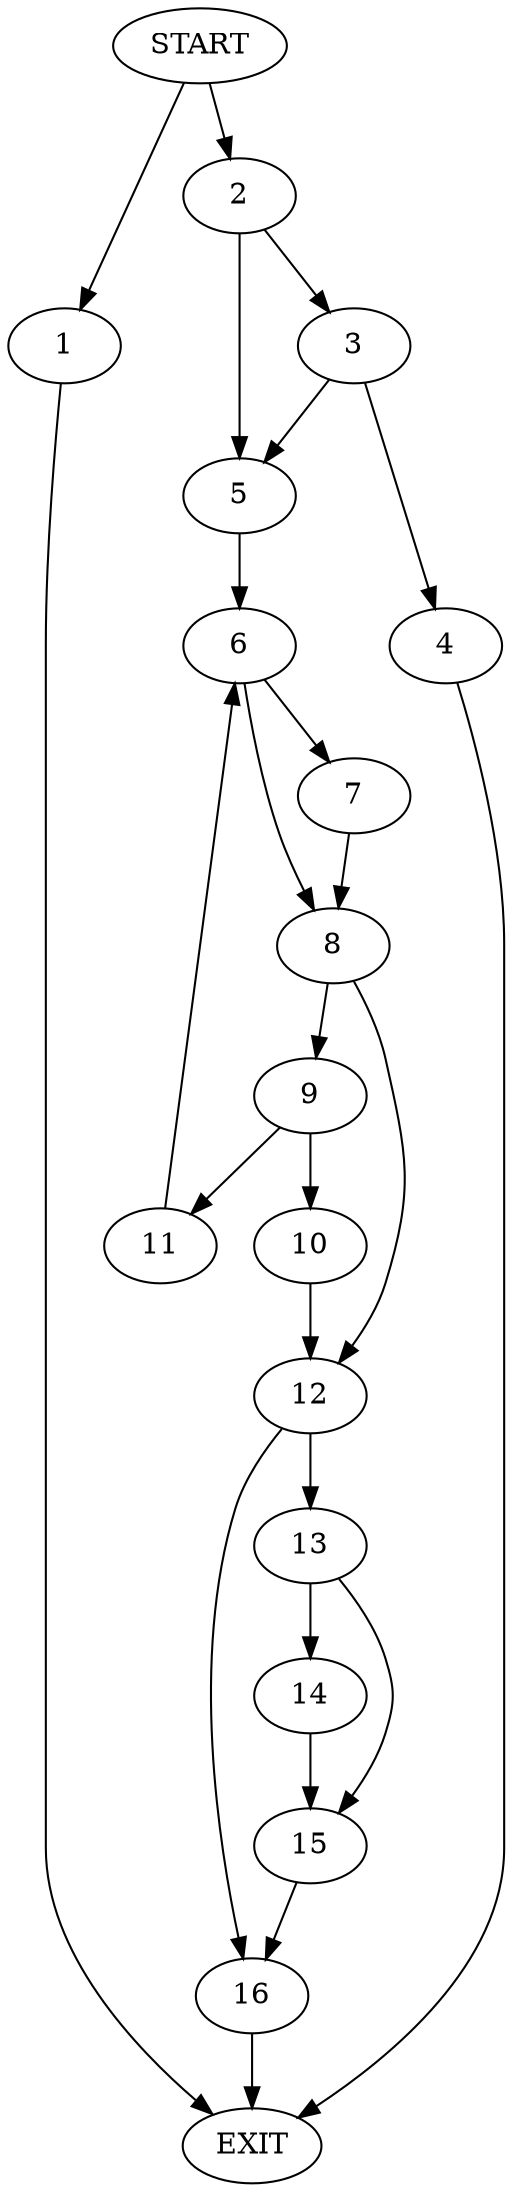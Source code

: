digraph { 
0 [label="START"];
1;
2;
3;
4;
5;
6;
7;
8;
9;
10;
11;
12;
13;
14;
15;
16;
17[label="EXIT"];
0 -> 2;
0 -> 1;
1 -> 17;
2 -> 3;
2 -> 5;
3 -> 5;
3 -> 4;
4 -> 17;
5 -> 6;
6 -> 7;
6 -> 8;
7 -> 8;
8 -> 9;
8 -> 12;
9 -> 10;
9 -> 11;
10 -> 12;
11 -> 6;
12 -> 16;
12 -> 13;
13 -> 15;
13 -> 14;
14 -> 15;
15 -> 16;
16 -> 17;
}